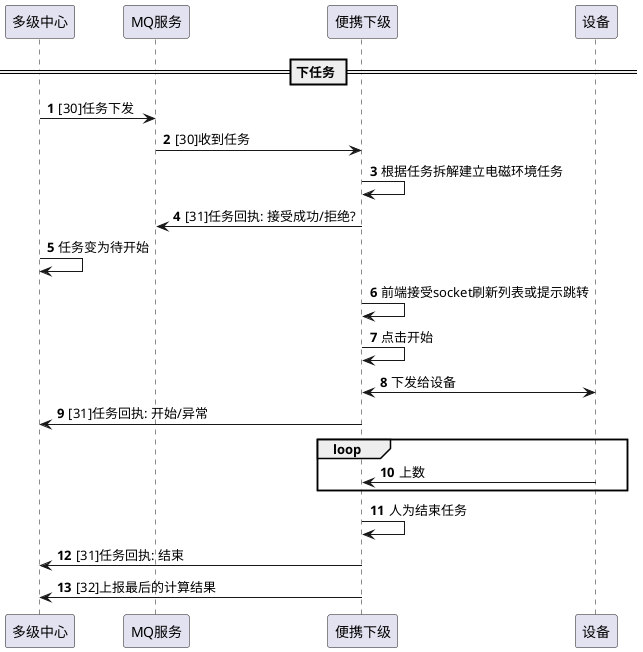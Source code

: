 @startuml
autonumber

participant 多级中心
participant MQ服务
participant 便携下级
participant 设备

== 下任务 ==
多级中心 -> MQ服务: [30]任务下发
MQ服务 -> 便携下级: [30]收到任务
便携下级 -> 便携下级: 根据任务拆解建立电磁环境任务
便携下级 -> MQ服务: [31]任务回执: 接受成功/拒绝?
多级中心 -> 多级中心: 任务变为待开始
便携下级 -> 便携下级: 前端接受socket刷新列表或提示跳转
便携下级 -> 便携下级: 点击开始
便携下级 <-> 设备: 下发给设备
便携下级 -> 多级中心: [31]任务回执: 开始/异常
loop
便携下级 <- 设备: 上数
end
便携下级 -> 便携下级: 人为结束任务
便携下级 -> 多级中心: [31]任务回执: 结束
便携下级 -> 多级中心: [32]上报最后的计算结果
@endmul
